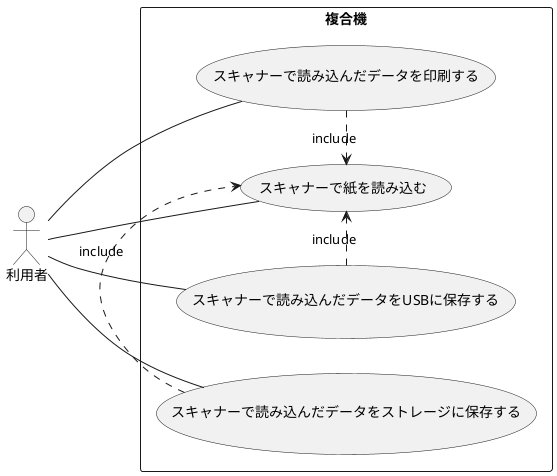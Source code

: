 @startuml
left to right direction
skinparam packageStyle rectangle
actor 利用者
rectangle 複合機 {
 利用者  -- (スキャナーで紙を読み込む)
 利用者 -- (スキャナーで読み込んだデータを印刷する)
 利用者 -- (スキャナーで読み込んだデータをUSBに保存する)
 利用者 -- (スキャナーで読み込んだデータをストレージに保存する)
 (スキャナーで読み込んだデータを印刷する).> (スキャナーで紙を読み込む) : include
 (スキャナーで読み込んだデータをUSBに保存する).> (スキャナーで紙を読み込む) : include
 (スキャナーで読み込んだデータをストレージに保存する).> (スキャナーで紙を読み込む) : include
}
@enduml
